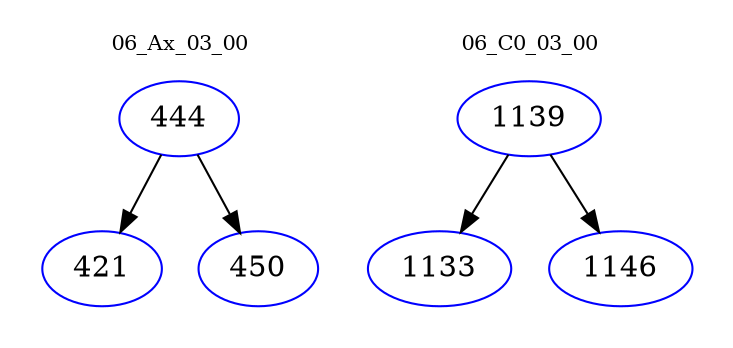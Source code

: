 digraph{
subgraph cluster_0 {
color = white
label = "06_Ax_03_00";
fontsize=10;
T0_444 [label="444", color="blue"]
T0_444 -> T0_421 [color="black"]
T0_421 [label="421", color="blue"]
T0_444 -> T0_450 [color="black"]
T0_450 [label="450", color="blue"]
}
subgraph cluster_1 {
color = white
label = "06_C0_03_00";
fontsize=10;
T1_1139 [label="1139", color="blue"]
T1_1139 -> T1_1133 [color="black"]
T1_1133 [label="1133", color="blue"]
T1_1139 -> T1_1146 [color="black"]
T1_1146 [label="1146", color="blue"]
}
}
